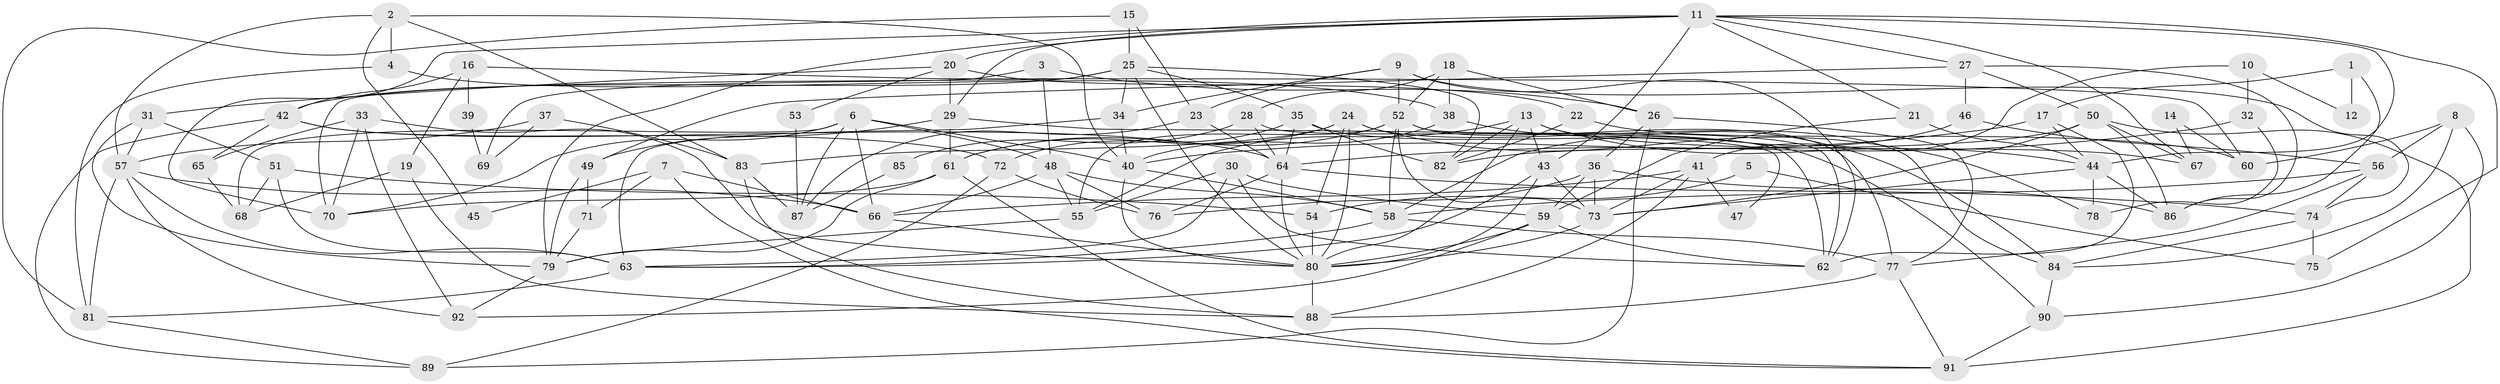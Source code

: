 // original degree distribution, {3: 0.3053435114503817, 2: 0.11450381679389313, 6: 0.07633587786259542, 4: 0.2595419847328244, 5: 0.183206106870229, 7: 0.04580152671755725, 8: 0.015267175572519083}
// Generated by graph-tools (version 1.1) at 2025/37/03/04/25 23:37:03]
// undirected, 92 vertices, 213 edges
graph export_dot {
  node [color=gray90,style=filled];
  1;
  2;
  3;
  4;
  5;
  6;
  7;
  8;
  9;
  10;
  11;
  12;
  13;
  14;
  15;
  16;
  17;
  18;
  19;
  20;
  21;
  22;
  23;
  24;
  25;
  26;
  27;
  28;
  29;
  30;
  31;
  32;
  33;
  34;
  35;
  36;
  37;
  38;
  39;
  40;
  41;
  42;
  43;
  44;
  45;
  46;
  47;
  48;
  49;
  50;
  51;
  52;
  53;
  54;
  55;
  56;
  57;
  58;
  59;
  60;
  61;
  62;
  63;
  64;
  65;
  66;
  67;
  68;
  69;
  70;
  71;
  72;
  73;
  74;
  75;
  76;
  77;
  78;
  79;
  80;
  81;
  82;
  83;
  84;
  85;
  86;
  87;
  88;
  89;
  90;
  91;
  92;
  1 -- 12 [weight=1.0];
  1 -- 17 [weight=1.0];
  1 -- 86 [weight=1.0];
  2 -- 4 [weight=1.0];
  2 -- 40 [weight=1.0];
  2 -- 45 [weight=1.0];
  2 -- 57 [weight=1.0];
  2 -- 83 [weight=1.0];
  3 -- 26 [weight=1.0];
  3 -- 48 [weight=1.0];
  3 -- 69 [weight=1.0];
  4 -- 38 [weight=1.0];
  4 -- 81 [weight=1.0];
  5 -- 54 [weight=1.0];
  5 -- 75 [weight=1.0];
  6 -- 40 [weight=1.0];
  6 -- 48 [weight=1.0];
  6 -- 66 [weight=1.0];
  6 -- 68 [weight=1.0];
  6 -- 70 [weight=1.0];
  6 -- 87 [weight=1.0];
  7 -- 45 [weight=1.0];
  7 -- 66 [weight=1.0];
  7 -- 71 [weight=1.0];
  7 -- 91 [weight=1.0];
  8 -- 56 [weight=1.0];
  8 -- 60 [weight=1.0];
  8 -- 84 [weight=1.0];
  8 -- 90 [weight=1.0];
  9 -- 23 [weight=1.0];
  9 -- 34 [weight=1.0];
  9 -- 52 [weight=1.0];
  9 -- 62 [weight=1.0];
  9 -- 74 [weight=1.0];
  10 -- 12 [weight=1.0];
  10 -- 32 [weight=1.0];
  10 -- 41 [weight=1.0];
  11 -- 20 [weight=1.0];
  11 -- 21 [weight=1.0];
  11 -- 27 [weight=1.0];
  11 -- 29 [weight=1.0];
  11 -- 43 [weight=1.0];
  11 -- 44 [weight=1.0];
  11 -- 67 [weight=1.0];
  11 -- 70 [weight=1.0];
  11 -- 75 [weight=1.0];
  11 -- 79 [weight=1.0];
  13 -- 43 [weight=1.0];
  13 -- 44 [weight=1.0];
  13 -- 55 [weight=1.0];
  13 -- 67 [weight=1.0];
  13 -- 80 [weight=1.0];
  13 -- 82 [weight=1.0];
  14 -- 60 [weight=1.0];
  14 -- 67 [weight=1.0];
  15 -- 23 [weight=1.0];
  15 -- 25 [weight=1.0];
  15 -- 81 [weight=1.0];
  16 -- 19 [weight=1.0];
  16 -- 39 [weight=2.0];
  16 -- 42 [weight=2.0];
  16 -- 60 [weight=2.0];
  17 -- 40 [weight=1.0];
  17 -- 44 [weight=1.0];
  17 -- 62 [weight=1.0];
  18 -- 26 [weight=1.0];
  18 -- 28 [weight=1.0];
  18 -- 38 [weight=1.0];
  18 -- 52 [weight=1.0];
  19 -- 68 [weight=1.0];
  19 -- 88 [weight=1.0];
  20 -- 22 [weight=1.0];
  20 -- 29 [weight=1.0];
  20 -- 31 [weight=1.0];
  20 -- 53 [weight=1.0];
  21 -- 44 [weight=1.0];
  21 -- 59 [weight=1.0];
  22 -- 60 [weight=1.0];
  22 -- 82 [weight=1.0];
  23 -- 64 [weight=1.0];
  23 -- 87 [weight=1.0];
  24 -- 54 [weight=1.0];
  24 -- 61 [weight=1.0];
  24 -- 78 [weight=1.0];
  24 -- 80 [weight=1.0];
  24 -- 83 [weight=1.0];
  24 -- 84 [weight=1.0];
  25 -- 34 [weight=1.0];
  25 -- 35 [weight=1.0];
  25 -- 42 [weight=1.0];
  25 -- 70 [weight=1.0];
  25 -- 80 [weight=1.0];
  25 -- 82 [weight=1.0];
  26 -- 36 [weight=1.0];
  26 -- 77 [weight=2.0];
  26 -- 89 [weight=1.0];
  27 -- 46 [weight=1.0];
  27 -- 49 [weight=1.0];
  27 -- 50 [weight=1.0];
  27 -- 86 [weight=1.0];
  28 -- 62 [weight=1.0];
  28 -- 64 [weight=1.0];
  28 -- 85 [weight=1.0];
  29 -- 47 [weight=1.0];
  29 -- 49 [weight=2.0];
  29 -- 61 [weight=1.0];
  30 -- 55 [weight=1.0];
  30 -- 59 [weight=1.0];
  30 -- 62 [weight=1.0];
  30 -- 63 [weight=1.0];
  31 -- 51 [weight=1.0];
  31 -- 57 [weight=1.0];
  31 -- 79 [weight=1.0];
  32 -- 64 [weight=1.0];
  32 -- 78 [weight=1.0];
  33 -- 65 [weight=1.0];
  33 -- 70 [weight=1.0];
  33 -- 80 [weight=1.0];
  33 -- 92 [weight=1.0];
  34 -- 40 [weight=1.0];
  34 -- 63 [weight=1.0];
  35 -- 64 [weight=1.0];
  35 -- 72 [weight=1.0];
  35 -- 82 [weight=1.0];
  35 -- 90 [weight=1.0];
  36 -- 59 [weight=1.0];
  36 -- 73 [weight=1.0];
  36 -- 76 [weight=1.0];
  36 -- 86 [weight=1.0];
  37 -- 57 [weight=1.0];
  37 -- 69 [weight=1.0];
  37 -- 83 [weight=1.0];
  38 -- 40 [weight=1.0];
  38 -- 84 [weight=1.0];
  39 -- 69 [weight=1.0];
  40 -- 58 [weight=1.0];
  40 -- 80 [weight=1.0];
  41 -- 47 [weight=1.0];
  41 -- 66 [weight=1.0];
  41 -- 73 [weight=1.0];
  41 -- 88 [weight=1.0];
  42 -- 64 [weight=1.0];
  42 -- 65 [weight=1.0];
  42 -- 72 [weight=1.0];
  42 -- 89 [weight=1.0];
  43 -- 63 [weight=1.0];
  43 -- 73 [weight=1.0];
  43 -- 80 [weight=1.0];
  44 -- 73 [weight=1.0];
  44 -- 78 [weight=2.0];
  44 -- 86 [weight=1.0];
  46 -- 56 [weight=1.0];
  46 -- 58 [weight=1.0];
  48 -- 55 [weight=1.0];
  48 -- 58 [weight=1.0];
  48 -- 66 [weight=1.0];
  48 -- 76 [weight=1.0];
  49 -- 71 [weight=1.0];
  49 -- 79 [weight=1.0];
  50 -- 67 [weight=1.0];
  50 -- 73 [weight=1.0];
  50 -- 82 [weight=1.0];
  50 -- 86 [weight=1.0];
  50 -- 91 [weight=2.0];
  51 -- 54 [weight=1.0];
  51 -- 63 [weight=1.0];
  51 -- 68 [weight=1.0];
  52 -- 55 [weight=1.0];
  52 -- 58 [weight=1.0];
  52 -- 61 [weight=1.0];
  52 -- 62 [weight=1.0];
  52 -- 73 [weight=1.0];
  52 -- 77 [weight=1.0];
  53 -- 87 [weight=1.0];
  54 -- 80 [weight=1.0];
  55 -- 79 [weight=1.0];
  56 -- 58 [weight=1.0];
  56 -- 74 [weight=1.0];
  56 -- 77 [weight=1.0];
  57 -- 63 [weight=1.0];
  57 -- 66 [weight=1.0];
  57 -- 81 [weight=1.0];
  57 -- 92 [weight=1.0];
  58 -- 63 [weight=1.0];
  58 -- 77 [weight=1.0];
  59 -- 62 [weight=1.0];
  59 -- 80 [weight=1.0];
  59 -- 92 [weight=1.0];
  61 -- 70 [weight=1.0];
  61 -- 79 [weight=1.0];
  61 -- 91 [weight=1.0];
  63 -- 81 [weight=1.0];
  64 -- 74 [weight=1.0];
  64 -- 76 [weight=1.0];
  64 -- 80 [weight=1.0];
  65 -- 68 [weight=1.0];
  66 -- 80 [weight=1.0];
  71 -- 79 [weight=1.0];
  72 -- 76 [weight=1.0];
  72 -- 89 [weight=1.0];
  73 -- 80 [weight=1.0];
  74 -- 75 [weight=1.0];
  74 -- 84 [weight=1.0];
  77 -- 88 [weight=1.0];
  77 -- 91 [weight=1.0];
  79 -- 92 [weight=1.0];
  80 -- 88 [weight=1.0];
  81 -- 89 [weight=1.0];
  83 -- 87 [weight=1.0];
  83 -- 88 [weight=1.0];
  84 -- 90 [weight=1.0];
  85 -- 87 [weight=1.0];
  90 -- 91 [weight=1.0];
}
